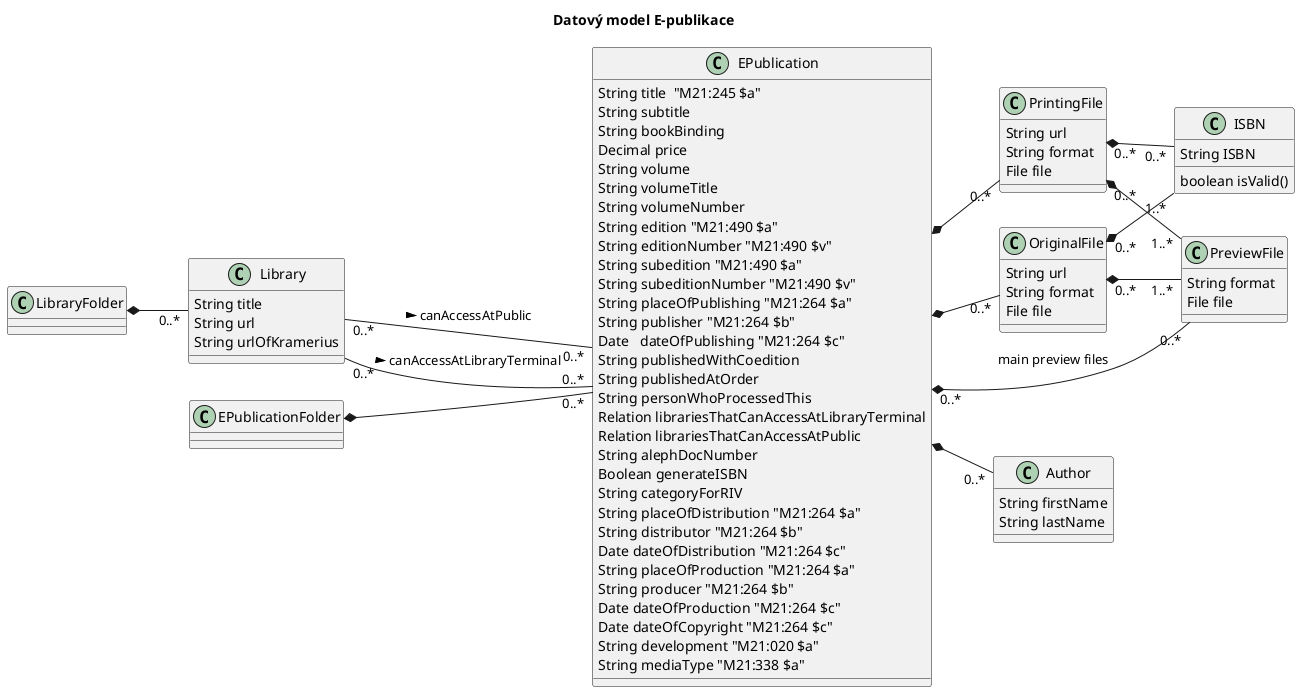 @startuml
skinparam componentStyle uml2
left to right direction
title Datový model E-publikace

class Library {
      String title
      String url
      String urlOfKramerius
}

class ISBN {
      String ISBN
      boolean isValid()
}

class PreviewFile {
      String format
      File file
}

class OriginalFile {
      String url
      String format
      File file
}

class Author {
      String firstName
      String lastName
}

class PrintingFile {
      String url
      String format
      File file
}

class EPublication {
      String title  "M21:245 $a"
      String subtitle 
      String bookBinding 
      Decimal price 
      String volume
      String volumeTitle
      String volumeNumber
      String edition "M21:490 $a"
      String editionNumber "M21:490 $v"
      String subedition "M21:490 $a"
      String subeditionNumber "M21:490 $v"
      String placeOfPublishing "M21:264 $a"
      String publisher "M21:264 $b"
      Date   dateOfPublishing "M21:264 $c"
      String publishedWithCoedition 
      String publishedAtOrder 
      String personWhoProcessedThis
      Relation librariesThatCanAccessAtLibraryTerminal
      Relation librariesThatCanAccessAtPublic
      String alephDocNumber
      Boolean generateISBN
      String categoryForRIV
      String placeOfDistribution "M21:264 $a"
      String distributor "M21:264 $b"
      Date dateOfDistribution "M21:264 $c"
      String placeOfProduction "M21:264 $a"
      String producer "M21:264 $b"
      Date dateOfProduction "M21:264 $c"
      Date dateOfCopyright "M21:264 $c"
      String development "M21:020 $a"
      String mediaType "M21:338 $a"
}

class EPublicationFolder {
      
}

class LibraryFolder {
}

Library "0..*" -- "0..*" EPublication: canAccessAtLibraryTerminal >
Library "0..*" -- "0..*" EPublication: canAccessAtPublic >
EPublication *-- "0..*" OriginalFile
EPublication *-- "0..*" PrintingFile
EPublication *-- "0..*" Author
EPublication "0..*" *-- "0..*" PreviewFile: main preview files
OriginalFile "0..*" *-- "1..*" ISBN
PrintingFile "0..*" *-- "0..*" ISBN
OriginalFile "0..*" *-- "1..*" PreviewFile
PrintingFile "0..*" *-- "1..*" PreviewFile
EPublicationFolder *-- "0..*" EPublication
LibraryFolder *-- "0..*" Library

@enduml